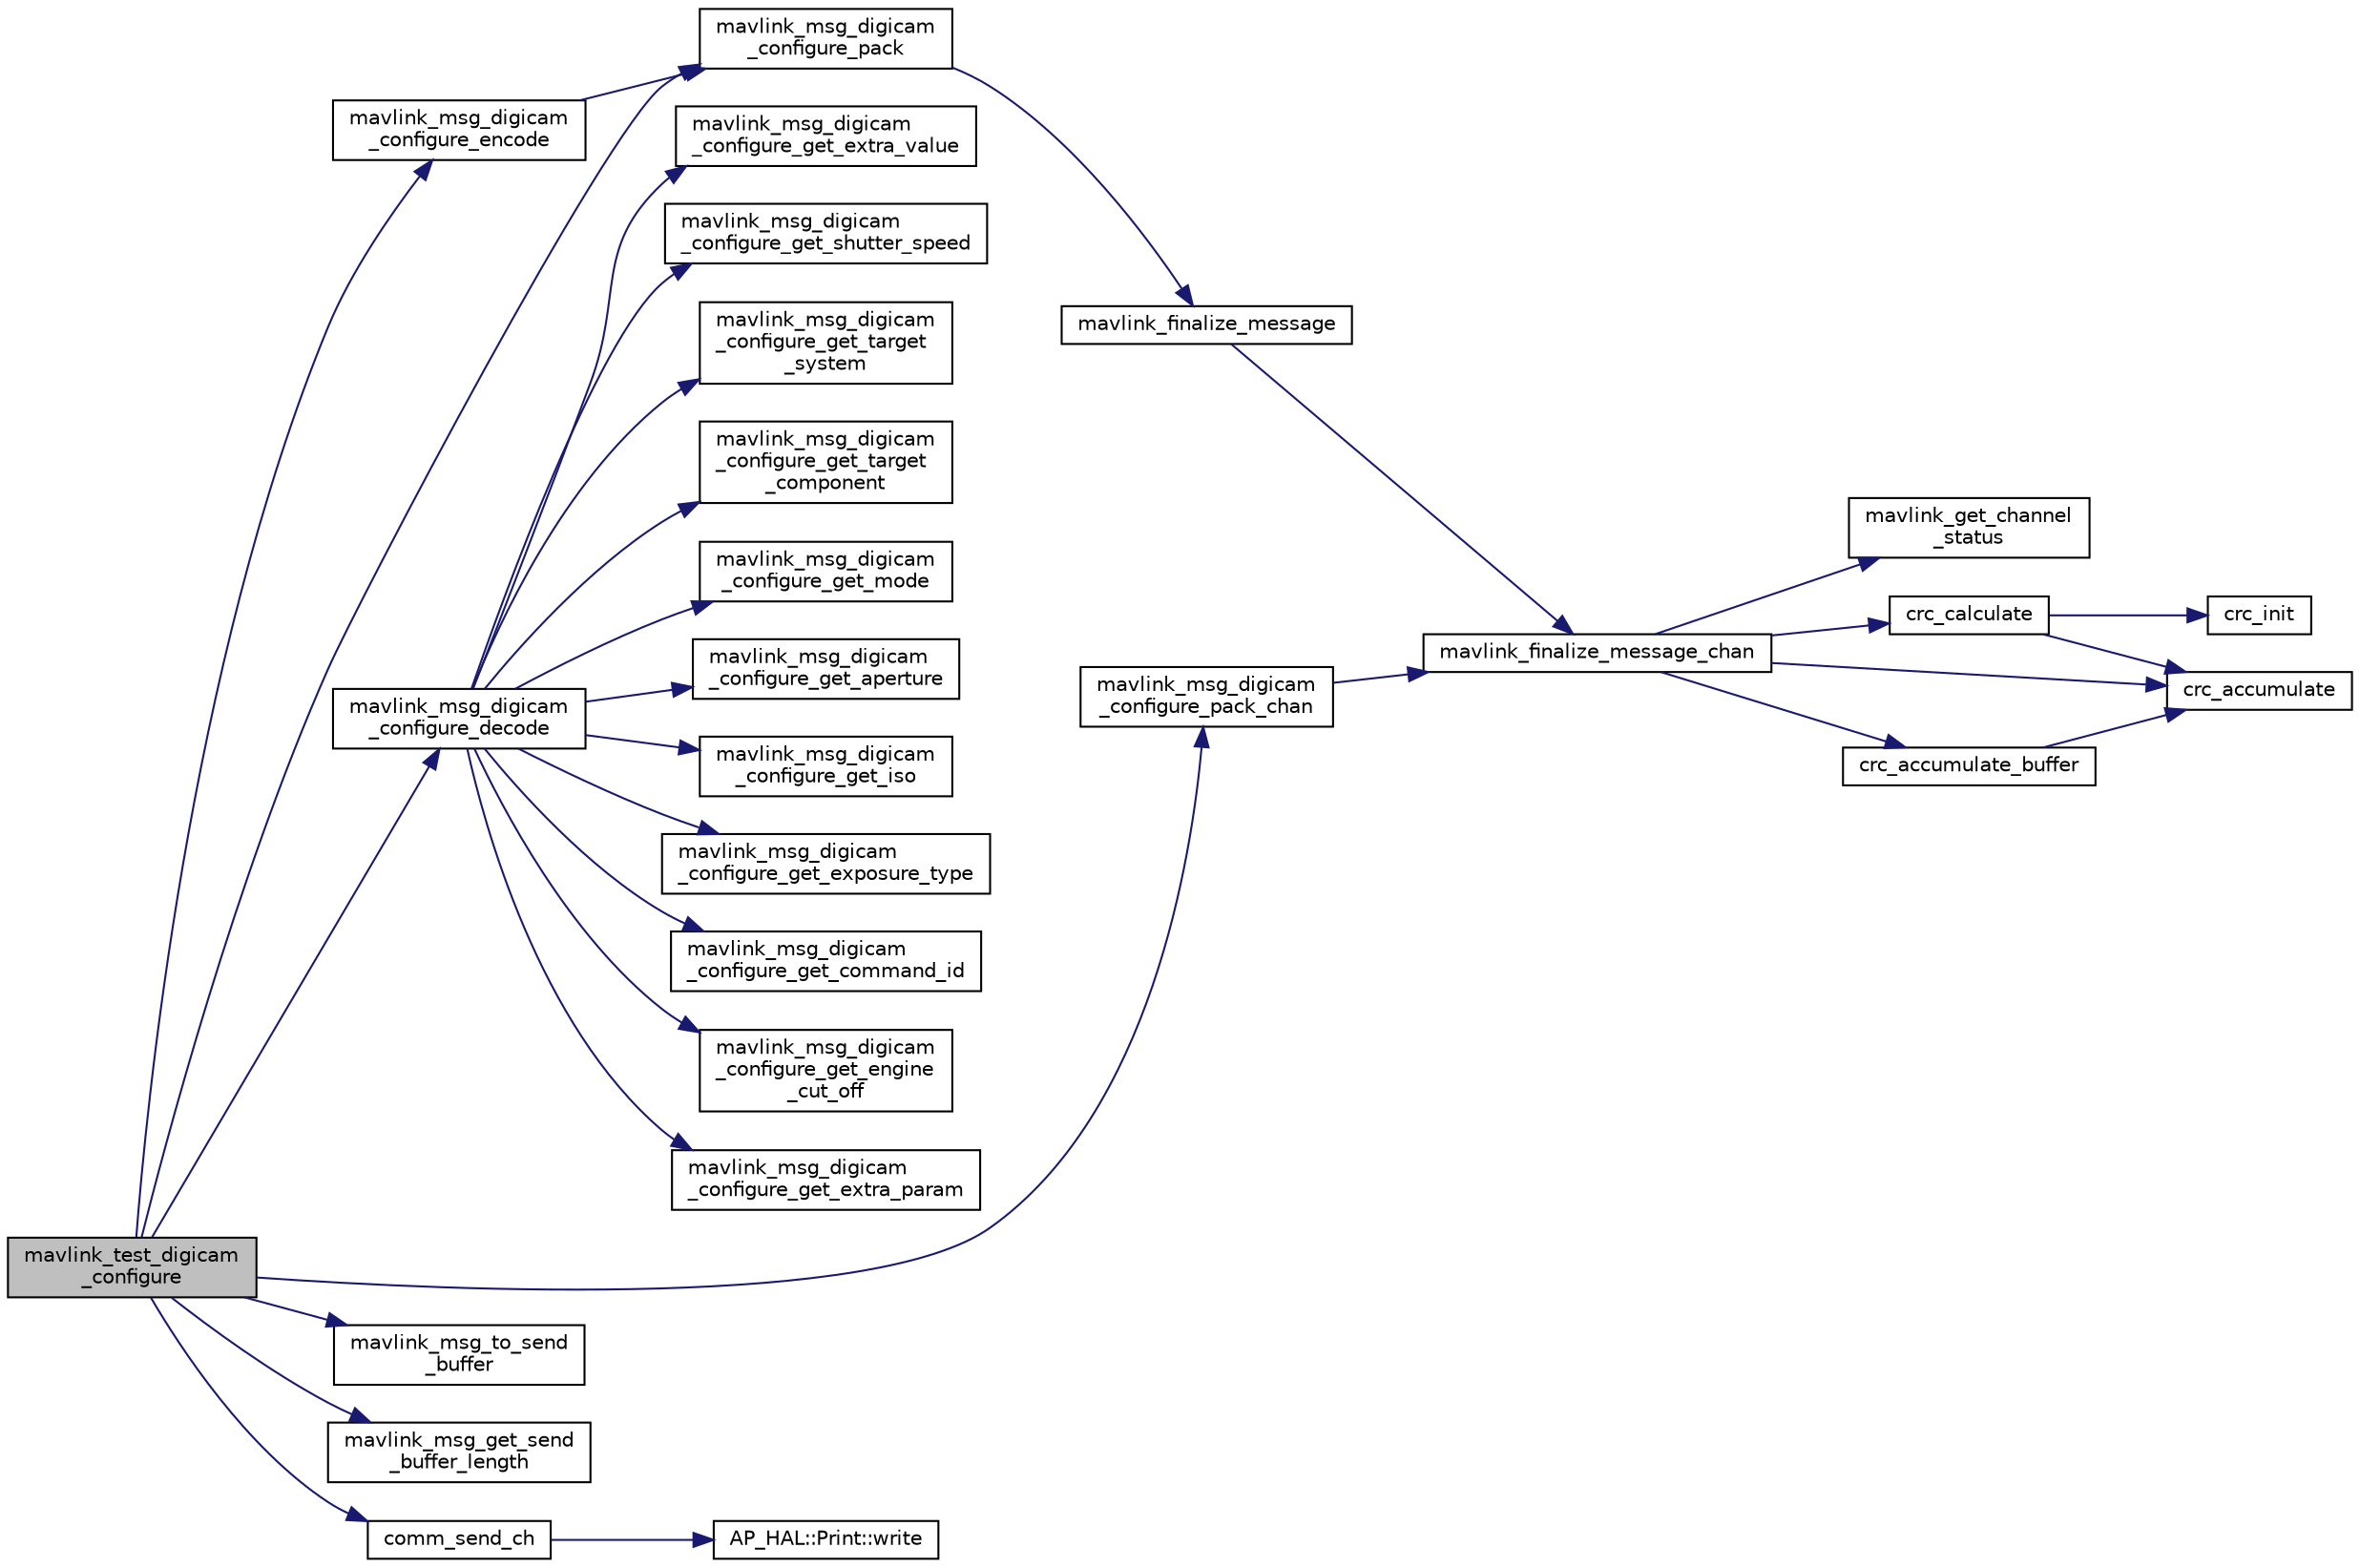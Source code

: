 digraph "mavlink_test_digicam_configure"
{
 // INTERACTIVE_SVG=YES
  edge [fontname="Helvetica",fontsize="10",labelfontname="Helvetica",labelfontsize="10"];
  node [fontname="Helvetica",fontsize="10",shape=record];
  rankdir="LR";
  Node1 [label="mavlink_test_digicam\l_configure",height=0.2,width=0.4,color="black", fillcolor="grey75", style="filled", fontcolor="black"];
  Node1 -> Node2 [color="midnightblue",fontsize="10",style="solid",fontname="Helvetica"];
  Node2 [label="mavlink_msg_digicam\l_configure_encode",height=0.2,width=0.4,color="black", fillcolor="white", style="filled",URL="$mavlink__msg__digicam__configure_8h.html#aaa322ce770ad26e0704d29a2c147a6e0",tooltip="Encode a digicam_configure struct. "];
  Node2 -> Node3 [color="midnightblue",fontsize="10",style="solid",fontname="Helvetica"];
  Node3 [label="mavlink_msg_digicam\l_configure_pack",height=0.2,width=0.4,color="black", fillcolor="white", style="filled",URL="$mavlink__msg__digicam__configure_8h.html#af3c2f079ddddaf6aaafe31d96b968c8b",tooltip="Pack a digicam_configure message. "];
  Node3 -> Node4 [color="midnightblue",fontsize="10",style="solid",fontname="Helvetica"];
  Node4 [label="mavlink_finalize_message",height=0.2,width=0.4,color="black", fillcolor="white", style="filled",URL="$mavlink__helpers_8h.html#af3bea083c5ec83f5b6570b2bd4a817d0",tooltip="Finalize a MAVLink message with MAVLINK_COMM_0 as default channel. "];
  Node4 -> Node5 [color="midnightblue",fontsize="10",style="solid",fontname="Helvetica"];
  Node5 [label="mavlink_finalize_message_chan",height=0.2,width=0.4,color="black", fillcolor="white", style="filled",URL="$mavlink__helpers_8h.html#aa66131138fc02101dcc73b4b556ab422",tooltip="Finalize a MAVLink message with channel assignment. "];
  Node5 -> Node6 [color="midnightblue",fontsize="10",style="solid",fontname="Helvetica"];
  Node6 [label="mavlink_get_channel\l_status",height=0.2,width=0.4,color="black", fillcolor="white", style="filled",URL="$mavlink__helpers_8h.html#ac006d308067f48514ca5c0cf0b046c28"];
  Node5 -> Node7 [color="midnightblue",fontsize="10",style="solid",fontname="Helvetica"];
  Node7 [label="crc_calculate",height=0.2,width=0.4,color="black", fillcolor="white", style="filled",URL="$checksum_8h.html#ab4264eb7b9e22aabb5cc3191bce35f4c",tooltip="Calculates the X.25 checksum on a byte buffer. "];
  Node7 -> Node8 [color="midnightblue",fontsize="10",style="solid",fontname="Helvetica"];
  Node8 [label="crc_init",height=0.2,width=0.4,color="black", fillcolor="white", style="filled",URL="$checksum_8h.html#aee738f6e20d31b027afdd966c79befae",tooltip="Initiliaze the buffer for the X.25 CRC. "];
  Node7 -> Node9 [color="midnightblue",fontsize="10",style="solid",fontname="Helvetica"];
  Node9 [label="crc_accumulate",height=0.2,width=0.4,color="black", fillcolor="white", style="filled",URL="$checksum_8h.html#ade2bbc31cd3b5b6d839556f56de61957",tooltip="Accumulate the X.25 CRC by adding one char at a time. "];
  Node5 -> Node10 [color="midnightblue",fontsize="10",style="solid",fontname="Helvetica"];
  Node10 [label="crc_accumulate_buffer",height=0.2,width=0.4,color="black", fillcolor="white", style="filled",URL="$checksum_8h.html#abcbaa800e8fcbcdf9bb48168657fbefd",tooltip="Accumulate the X.25 CRC by adding an array of bytes. "];
  Node10 -> Node9 [color="midnightblue",fontsize="10",style="solid",fontname="Helvetica"];
  Node5 -> Node9 [color="midnightblue",fontsize="10",style="solid",fontname="Helvetica"];
  Node1 -> Node11 [color="midnightblue",fontsize="10",style="solid",fontname="Helvetica"];
  Node11 [label="mavlink_msg_digicam\l_configure_decode",height=0.2,width=0.4,color="black", fillcolor="white", style="filled",URL="$mavlink__msg__digicam__configure_8h.html#a1a89e45ae26d0bd6885f4ab23c0a440e",tooltip="Decode a digicam_configure message into a struct. "];
  Node11 -> Node12 [color="midnightblue",fontsize="10",style="solid",fontname="Helvetica"];
  Node12 [label="mavlink_msg_digicam\l_configure_get_extra_value",height=0.2,width=0.4,color="black", fillcolor="white", style="filled",URL="$mavlink__msg__digicam__configure_8h.html#a9d3df8e11b01f07bbedba7c548efd6c6",tooltip="Get field extra_value from digicam_configure message. "];
  Node11 -> Node13 [color="midnightblue",fontsize="10",style="solid",fontname="Helvetica"];
  Node13 [label="mavlink_msg_digicam\l_configure_get_shutter_speed",height=0.2,width=0.4,color="black", fillcolor="white", style="filled",URL="$mavlink__msg__digicam__configure_8h.html#ae4336248d739263ac8c21bb3b2a7e929",tooltip="Get field shutter_speed from digicam_configure message. "];
  Node11 -> Node14 [color="midnightblue",fontsize="10",style="solid",fontname="Helvetica"];
  Node14 [label="mavlink_msg_digicam\l_configure_get_target\l_system",height=0.2,width=0.4,color="black", fillcolor="white", style="filled",URL="$mavlink__msg__digicam__configure_8h.html#a300d209a0b32b658a8ae34a809a0f11b",tooltip="Send a digicam_configure message. "];
  Node11 -> Node15 [color="midnightblue",fontsize="10",style="solid",fontname="Helvetica"];
  Node15 [label="mavlink_msg_digicam\l_configure_get_target\l_component",height=0.2,width=0.4,color="black", fillcolor="white", style="filled",URL="$mavlink__msg__digicam__configure_8h.html#a980a5b5ca1fd62503a1eeeaf2a8d9e80",tooltip="Get field target_component from digicam_configure message. "];
  Node11 -> Node16 [color="midnightblue",fontsize="10",style="solid",fontname="Helvetica"];
  Node16 [label="mavlink_msg_digicam\l_configure_get_mode",height=0.2,width=0.4,color="black", fillcolor="white", style="filled",URL="$mavlink__msg__digicam__configure_8h.html#a060aec6a55b29a01c039cfb9d083fda3",tooltip="Get field mode from digicam_configure message. "];
  Node11 -> Node17 [color="midnightblue",fontsize="10",style="solid",fontname="Helvetica"];
  Node17 [label="mavlink_msg_digicam\l_configure_get_aperture",height=0.2,width=0.4,color="black", fillcolor="white", style="filled",URL="$mavlink__msg__digicam__configure_8h.html#ac68d738591453c1113f89ea512a84c52",tooltip="Get field aperture from digicam_configure message. "];
  Node11 -> Node18 [color="midnightblue",fontsize="10",style="solid",fontname="Helvetica"];
  Node18 [label="mavlink_msg_digicam\l_configure_get_iso",height=0.2,width=0.4,color="black", fillcolor="white", style="filled",URL="$mavlink__msg__digicam__configure_8h.html#a21990fc77104ea649fbbc743aad54d7a",tooltip="Get field iso from digicam_configure message. "];
  Node11 -> Node19 [color="midnightblue",fontsize="10",style="solid",fontname="Helvetica"];
  Node19 [label="mavlink_msg_digicam\l_configure_get_exposure_type",height=0.2,width=0.4,color="black", fillcolor="white", style="filled",URL="$mavlink__msg__digicam__configure_8h.html#a582791214bfd4cf822240e6bfc9e65b5",tooltip="Get field exposure_type from digicam_configure message. "];
  Node11 -> Node20 [color="midnightblue",fontsize="10",style="solid",fontname="Helvetica"];
  Node20 [label="mavlink_msg_digicam\l_configure_get_command_id",height=0.2,width=0.4,color="black", fillcolor="white", style="filled",URL="$mavlink__msg__digicam__configure_8h.html#a9bd182c08b1dbfbc2b88ad3b6b1b71fc",tooltip="Get field command_id from digicam_configure message. "];
  Node11 -> Node21 [color="midnightblue",fontsize="10",style="solid",fontname="Helvetica"];
  Node21 [label="mavlink_msg_digicam\l_configure_get_engine\l_cut_off",height=0.2,width=0.4,color="black", fillcolor="white", style="filled",URL="$mavlink__msg__digicam__configure_8h.html#a7a410e1c8eb173da0c5abbb88f6e00ef",tooltip="Get field engine_cut_off from digicam_configure message. "];
  Node11 -> Node22 [color="midnightblue",fontsize="10",style="solid",fontname="Helvetica"];
  Node22 [label="mavlink_msg_digicam\l_configure_get_extra_param",height=0.2,width=0.4,color="black", fillcolor="white", style="filled",URL="$mavlink__msg__digicam__configure_8h.html#a3ca3a122b159eccf1b7c4a3d3619c3a7",tooltip="Get field extra_param from digicam_configure message. "];
  Node1 -> Node3 [color="midnightblue",fontsize="10",style="solid",fontname="Helvetica"];
  Node1 -> Node23 [color="midnightblue",fontsize="10",style="solid",fontname="Helvetica"];
  Node23 [label="mavlink_msg_digicam\l_configure_pack_chan",height=0.2,width=0.4,color="black", fillcolor="white", style="filled",URL="$mavlink__msg__digicam__configure_8h.html#a7dbe51041eceec3a18e5f197a6f5242a",tooltip="Pack a digicam_configure message on a channel. "];
  Node23 -> Node5 [color="midnightblue",fontsize="10",style="solid",fontname="Helvetica"];
  Node1 -> Node24 [color="midnightblue",fontsize="10",style="solid",fontname="Helvetica"];
  Node24 [label="mavlink_msg_to_send\l_buffer",height=0.2,width=0.4,color="black", fillcolor="white", style="filled",URL="$mavlink__helpers_8h.html#afea0a9befa84822fd62c2899ea0d849e",tooltip="Pack a message to send it over a serial byte stream. "];
  Node1 -> Node25 [color="midnightblue",fontsize="10",style="solid",fontname="Helvetica"];
  Node25 [label="mavlink_msg_get_send\l_buffer_length",height=0.2,width=0.4,color="black", fillcolor="white", style="filled",URL="$protocol_8h.html#aa86c08f27aabb7a2e12a67f189f590c8",tooltip="Get the required buffer size for this message. "];
  Node1 -> Node26 [color="midnightblue",fontsize="10",style="solid",fontname="Helvetica"];
  Node26 [label="comm_send_ch",height=0.2,width=0.4,color="black", fillcolor="white", style="filled",URL="$GCS__MAVLink_8h.html#ab753873a1ee10adedd0ce246311468f8"];
  Node26 -> Node27 [color="midnightblue",fontsize="10",style="solid",fontname="Helvetica"];
  Node27 [label="AP_HAL::Print::write",height=0.2,width=0.4,color="black", fillcolor="white", style="filled",URL="$classAP__HAL_1_1Print.html#acc65391952a43334f8f5c9bef341f501"];
}
